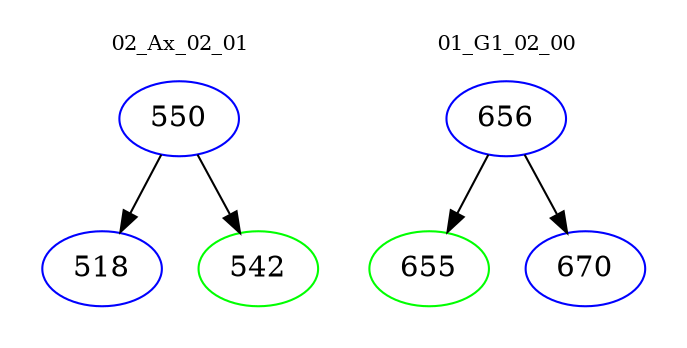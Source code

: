 digraph{
subgraph cluster_0 {
color = white
label = "02_Ax_02_01";
fontsize=10;
T0_550 [label="550", color="blue"]
T0_550 -> T0_518 [color="black"]
T0_518 [label="518", color="blue"]
T0_550 -> T0_542 [color="black"]
T0_542 [label="542", color="green"]
}
subgraph cluster_1 {
color = white
label = "01_G1_02_00";
fontsize=10;
T1_656 [label="656", color="blue"]
T1_656 -> T1_655 [color="black"]
T1_655 [label="655", color="green"]
T1_656 -> T1_670 [color="black"]
T1_670 [label="670", color="blue"]
}
}
